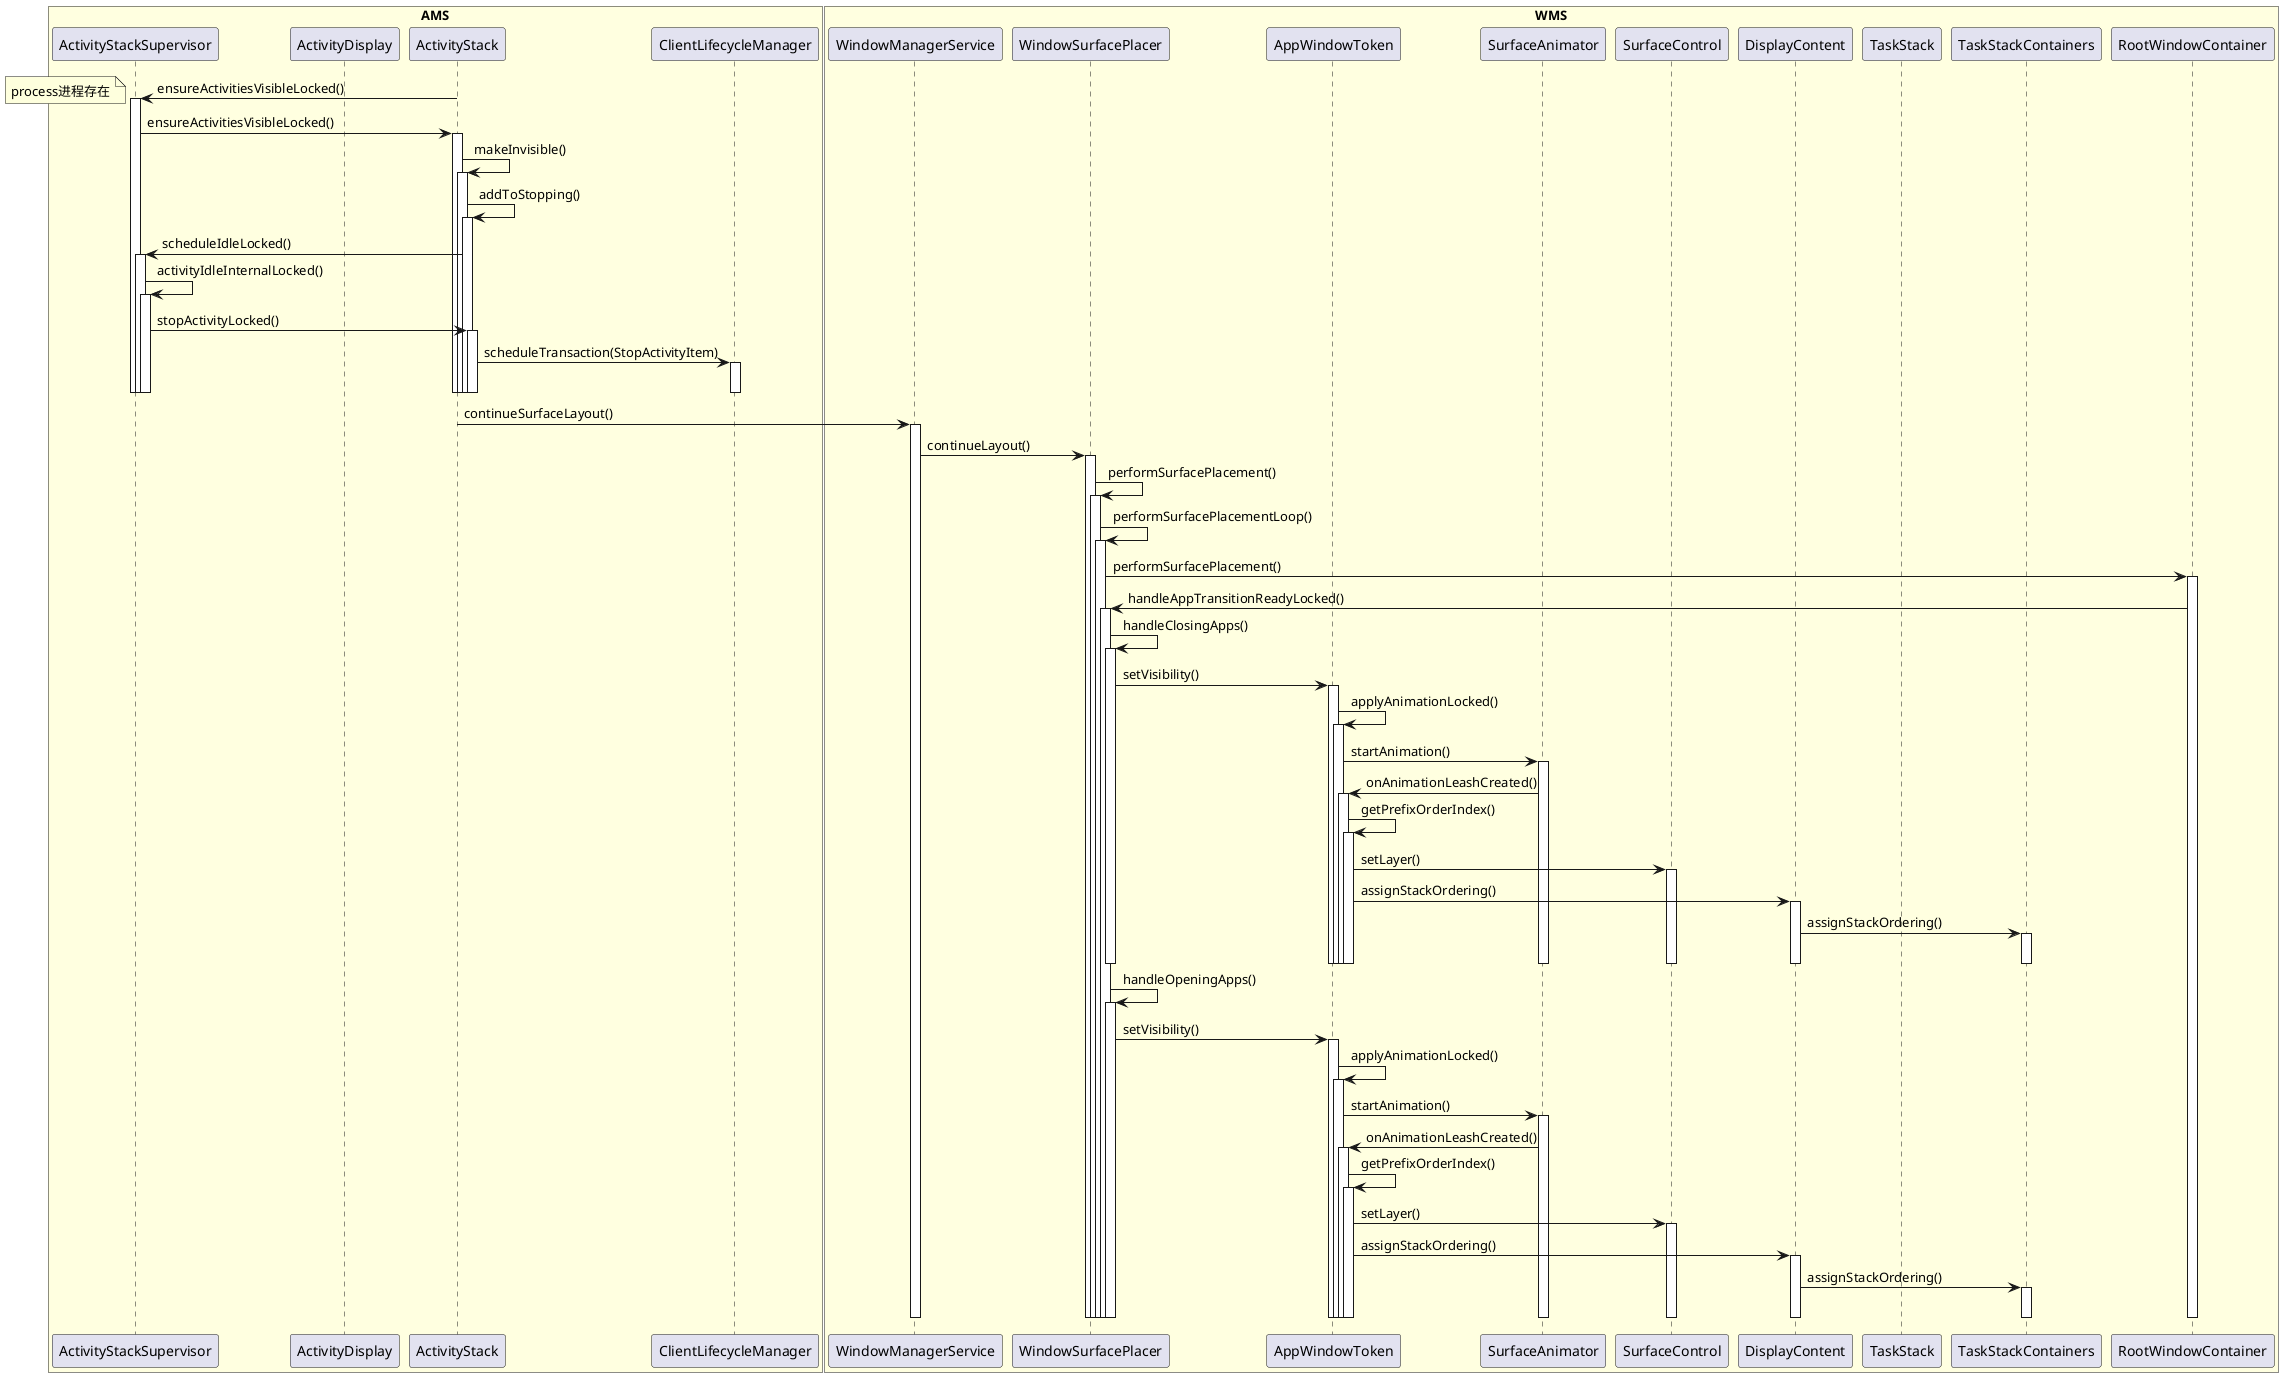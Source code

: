 @startuml

box "AMS" #LightYellow
participant ActivityStackSupervisor
participant ActivityDisplay
participant ActivityStack
participant ClientLifecycleManager
end box

box "WMS"  #LightYellow
participant WindowManagerService
participant WindowSurfacePlacer
participant AppWindowToken
participant SurfaceAnimator
participant SurfaceControl
participant DisplayContent
participant TaskStack
participant TaskStackContainers
participant RootWindowContainer

end box


ActivityStack -> ActivityStackSupervisor:ensureActivitiesVisibleLocked()
activate ActivityStackSupervisor
note left: process进程存在
ActivityStackSupervisor -> ActivityStack:ensureActivitiesVisibleLocked()
activate ActivityStack
ActivityStack -> ActivityStack:makeInvisible()
activate ActivityStack
ActivityStack -> ActivityStack:addToStopping()
activate ActivityStack
ActivityStack -> ActivityStackSupervisor:scheduleIdleLocked()
activate ActivityStackSupervisor
ActivityStackSupervisor -> ActivityStackSupervisor:activityIdleInternalLocked()
activate ActivityStackSupervisor
ActivityStackSupervisor -> ActivityStack:stopActivityLocked()
activate ActivityStack
ActivityStack -> ClientLifecycleManager:scheduleTransaction(StopActivityItem)
activate ClientLifecycleManager
deactivate ClientLifecycleManager
deactivate ActivityStack
deactivate ActivityStack
deactivate ActivityStack
deactivate ActivityStack
deactivate ActivityStack
deactivate ActivityStackSupervisor
deactivate ActivityStackSupervisor
deactivate ActivityStackSupervisor


ActivityStack -> WindowManagerService:continueSurfaceLayout()
activate WindowManagerService
WindowManagerService -> WindowSurfacePlacer:continueLayout()
activate WindowSurfacePlacer
WindowSurfacePlacer -> WindowSurfacePlacer:performSurfacePlacement()
activate WindowSurfacePlacer
WindowSurfacePlacer -> WindowSurfacePlacer:performSurfacePlacementLoop()
activate WindowSurfacePlacer
WindowSurfacePlacer -> RootWindowContainer:performSurfacePlacement()
activate RootWindowContainer
RootWindowContainer -> WindowSurfacePlacer:handleAppTransitionReadyLocked()
activate WindowSurfacePlacer
WindowSurfacePlacer -> WindowSurfacePlacer:handleClosingApps()
activate WindowSurfacePlacer
WindowSurfacePlacer -> AppWindowToken:setVisibility()
activate AppWindowToken
AppWindowToken -> AppWindowToken:applyAnimationLocked()
activate AppWindowToken
AppWindowToken -> SurfaceAnimator:startAnimation()
activate SurfaceAnimator
SurfaceAnimator -> AppWindowToken:onAnimationLeashCreated()
activate AppWindowToken
AppWindowToken -> AppWindowToken:getPrefixOrderIndex()
activate AppWindowToken
AppWindowToken -> SurfaceControl:setLayer()
activate SurfaceControl
AppWindowToken -> DisplayContent:assignStackOrdering()
activate DisplayContent
DisplayContent -> TaskStackContainers:assignStackOrdering()
activate TaskStackContainers
deactivate TaskStackContainers
deactivate DisplayContent
deactivate SurfaceControl
deactivate SurfaceAnimator
deactivate AppWindowToken
deactivate AppWindowToken
deactivate AppWindowToken
deactivate AppWindowToken
deactivate WindowSurfacePlacer




WindowSurfacePlacer -> WindowSurfacePlacer:handleOpeningApps()
activate WindowSurfacePlacer
WindowSurfacePlacer -> AppWindowToken:setVisibility()
activate AppWindowToken
AppWindowToken -> AppWindowToken:applyAnimationLocked()
activate AppWindowToken
AppWindowToken -> SurfaceAnimator:startAnimation()
activate SurfaceAnimator
SurfaceAnimator -> AppWindowToken:onAnimationLeashCreated()
activate AppWindowToken
AppWindowToken -> AppWindowToken:getPrefixOrderIndex()
activate AppWindowToken
AppWindowToken -> SurfaceControl:setLayer()
activate SurfaceControl
AppWindowToken -> DisplayContent:assignStackOrdering()
activate DisplayContent
DisplayContent -> TaskStackContainers:assignStackOrdering()
activate TaskStackContainers
deactivate TaskStackContainers
deactivate DisplayContent
deactivate SurfaceControl
deactivate SurfaceAnimator
deactivate AppWindowToken
deactivate AppWindowToken
deactivate AppWindowToken
deactivate AppWindowToken
deactivate WindowSurfacePlacer
deactivate WindowSurfacePlacer
deactivate WindowSurfacePlacer
deactivate WindowSurfacePlacer
deactivate WindowSurfacePlacer
deactivate RootWindowContainer
deactivate WindowManagerService
deactivate ActivityStack


@enduml